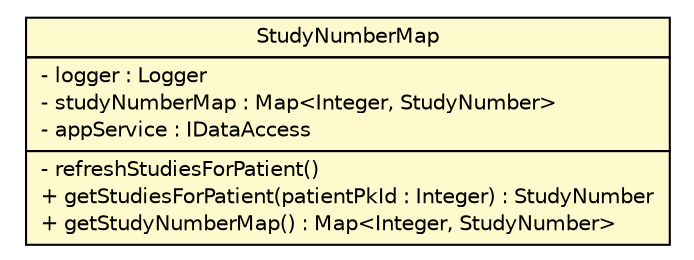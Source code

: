#!/usr/local/bin/dot
#
# Class diagram 
# Generated by UmlGraph version 4.8 (http://www.spinellis.gr/sw/umlgraph)
#

digraph G {
	edge [fontname="Helvetica",fontsize=10,labelfontname="Helvetica",labelfontsize=10];
	node [fontname="Helvetica",fontsize=10,shape=plaintext];
	// gov.nih.nci.ncia.lookup.StudyNumberMap
	c41070 [label=<<table border="0" cellborder="1" cellspacing="0" cellpadding="2" port="p" bgcolor="lemonChiffon" href="./StudyNumberMap.html">
		<tr><td><table border="0" cellspacing="0" cellpadding="1">
			<tr><td> StudyNumberMap </td></tr>
		</table></td></tr>
		<tr><td><table border="0" cellspacing="0" cellpadding="1">
			<tr><td align="left"> - logger : Logger </td></tr>
			<tr><td align="left"> - studyNumberMap : Map&lt;Integer, StudyNumber&gt; </td></tr>
			<tr><td align="left"> - appService : IDataAccess </td></tr>
		</table></td></tr>
		<tr><td><table border="0" cellspacing="0" cellpadding="1">
			<tr><td align="left"> - refreshStudiesForPatient() </td></tr>
			<tr><td align="left"> + getStudiesForPatient(patientPkId : Integer) : StudyNumber </td></tr>
			<tr><td align="left"> + getStudyNumberMap() : Map&lt;Integer, StudyNumber&gt; </td></tr>
		</table></td></tr>
		</table>>, fontname="Helvetica", fontcolor="black", fontsize=10.0];
}

